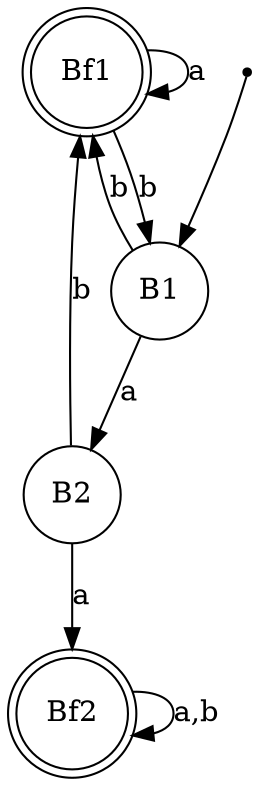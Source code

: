 digraph finite_state_machine {
    node [shape = doublecircle]; Bf1;
    node [shape = doublecircle]; Bf2;
    node [shape = point ]; Bi;

    node [shape = circle];
    Bi -> B1;
    B1 -> B2 [ label = "a" ];
    B1 -> Bf1 [ label = "b" ];
    B2 -> Bf2 [ label = "a" ];
    B2 -> Bf1 [ label = "b" ];
    Bf1 -> Bf1 [ label = "a" ];
    Bf1 -> B1 [ label = "b" ];
    Bf2 -> Bf2 [ label = "a,b" ];
}
